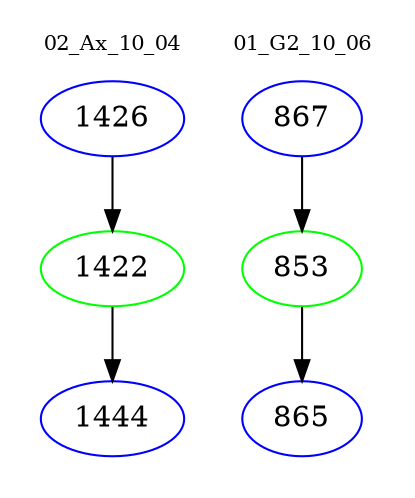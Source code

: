 digraph{
subgraph cluster_0 {
color = white
label = "02_Ax_10_04";
fontsize=10;
T0_1426 [label="1426", color="blue"]
T0_1426 -> T0_1422 [color="black"]
T0_1422 [label="1422", color="green"]
T0_1422 -> T0_1444 [color="black"]
T0_1444 [label="1444", color="blue"]
}
subgraph cluster_1 {
color = white
label = "01_G2_10_06";
fontsize=10;
T1_867 [label="867", color="blue"]
T1_867 -> T1_853 [color="black"]
T1_853 [label="853", color="green"]
T1_853 -> T1_865 [color="black"]
T1_865 [label="865", color="blue"]
}
}
